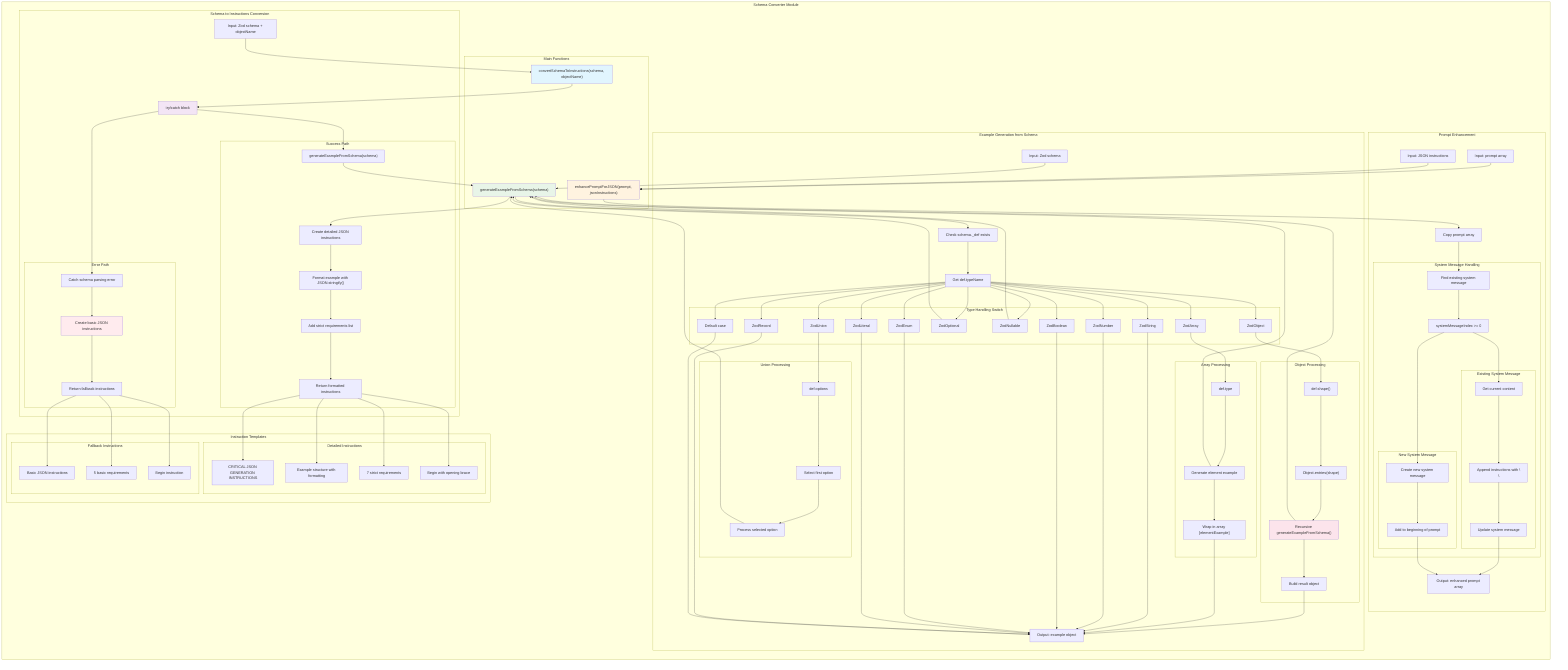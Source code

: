 graph TB
    %% Schema Converter - Core Implementation Layer
    %% File: mcp-server/src/custom-sdk/schema-converter.js
    
    subgraph "Schema Converter Module"
        direction TB
        
        subgraph "Main Functions"
            CONVERT_SCHEMA["convertSchemaToInstructions(schema, objectName)"]
            ENHANCE_PROMPT["enhancePromptForJSON(prompt, jsonInstructions)"]
            GENERATE_EXAMPLE["generateExampleFromSchema(schema)"]
        end
        
        subgraph "Schema to Instructions Conversion"
            direction TB
            
            INPUT_SCHEMA["Input: Zod schema + objectName"]
            TRY_CONVERT["try/catch block"]
            
            subgraph "Success Path"
                CALL_GENERATE["generateExampleFromSchema(schema)"]
                CREATE_INSTRUCTIONS["Create detailed JSON instructions"]
                FORMAT_EXAMPLE["Format example with JSON.stringify()"]
                ADD_REQUIREMENTS["Add strict requirements list"]
                SUCCESS_OUTPUT["Return formatted instructions"]
            end
            
            subgraph "Error Path"
                CATCH_ERROR["Catch schema parsing error"]
                FALLBACK_INSTRUCTIONS["Create basic JSON instructions"]
                FALLBACK_OUTPUT["Return fallback instructions"]
            end
        end
        
        subgraph "Example Generation from Schema"
            direction TB
            
            INPUT_SCHEMA_DEF["Input: Zod schema"]
            CHECK_SCHEMA["Check schema._def exists"]
            GET_TYPE_NAME["Get def.typeName"]
            
            subgraph "Type Handling Switch"
                ZOD_OBJECT["ZodObject"]
                ZOD_STRING["ZodString"]
                ZOD_NUMBER["ZodNumber"]
                ZOD_BOOLEAN["ZodBoolean"]
                ZOD_ARRAY["ZodArray"]
                ZOD_OPTIONAL["ZodOptional"]
                ZOD_NULLABLE["ZodNullable"]
                ZOD_ENUM["ZodEnum"]
                ZOD_LITERAL["ZodLiteral"]
                ZOD_UNION["ZodUnion"]
                ZOD_RECORD["ZodRecord"]
                ZOD_DEFAULT["Default case"]
            end
            
            subgraph "Object Processing"
                GET_SHAPE["def.shape()"]
                ITERATE_ENTRIES["Object.entries(shape)"]
                RECURSIVE_CALL["Recursive generateExampleFromSchema()"]
                BUILD_RESULT["Build result object"]
            end
            
            subgraph "Array Processing"
                GET_ELEMENT_TYPE["def.type"]
                GENERATE_ELEMENT["Generate element example"]
                WRAP_ARRAY["Wrap in array [elementExample]"]
            end
            
            subgraph "Union Processing"
                GET_OPTIONS["def.options"]
                SELECT_FIRST["Select first option"]
                PROCESS_OPTION["Process selected option"]
            end
            
            EXAMPLE_OUTPUT["Output: example object"]
        end
        
        subgraph "Prompt Enhancement"
            direction TB
            
            INPUT_PROMPT_ARRAY["Input: prompt array"]
            INPUT_INSTRUCTIONS["Input: JSON instructions"]
            COPY_PROMPT["Copy prompt array"]
            
            subgraph "System Message Handling"
                FIND_SYSTEM_MSG["Find existing system message"]
                CHECK_SYSTEM_EXISTS["systemMessageIndex >= 0"]
                
                subgraph "Existing System Message"
                    GET_CURRENT_CONTENT["Get current content"]
                    APPEND_INSTRUCTIONS["Append instructions with \\n\\n"]
                    UPDATE_SYSTEM_MSG["Update system message"]
                end
                
                subgraph "New System Message"
                    CREATE_SYSTEM_MSG["Create new system message"]
                    UNSHIFT_PROMPT["Add to beginning of prompt"]
                end
            end
            
            ENHANCED_OUTPUT["Output: enhanced prompt array"]
        end
        
        subgraph "Instruction Templates"
            direction TB
            
            subgraph "Detailed Instructions"
                CRITICAL_HEADER["CRITICAL JSON GENERATION INSTRUCTIONS"]
                STRUCTURE_EXAMPLE["Example structure with formatting"]
                STRICT_REQUIREMENTS["7 strict requirements"]
                BEGIN_INSTRUCTION["Begin with opening brace"]
            end
            
            subgraph "Fallback Instructions"
                BASIC_HEADER["Basic JSON instructions"]
                BASIC_REQUIREMENTS["5 basic requirements"]
                BASIC_BEGIN["Begin instruction"]
            end
        end
    end
    
    %% Schema to Instructions Flow
    INPUT_SCHEMA --> CONVERT_SCHEMA
    CONVERT_SCHEMA --> TRY_CONVERT
    TRY_CONVERT --> CALL_GENERATE
    TRY_CONVERT --> CATCH_ERROR
    
    CALL_GENERATE --> GENERATE_EXAMPLE
    GENERATE_EXAMPLE --> CREATE_INSTRUCTIONS
    CREATE_INSTRUCTIONS --> FORMAT_EXAMPLE
    FORMAT_EXAMPLE --> ADD_REQUIREMENTS
    ADD_REQUIREMENTS --> SUCCESS_OUTPUT
    
    CATCH_ERROR --> FALLBACK_INSTRUCTIONS
    FALLBACK_INSTRUCTIONS --> FALLBACK_OUTPUT
    
    %% Example Generation Flow
    INPUT_SCHEMA_DEF --> GENERATE_EXAMPLE
    GENERATE_EXAMPLE --> CHECK_SCHEMA
    CHECK_SCHEMA --> GET_TYPE_NAME
    GET_TYPE_NAME --> ZOD_OBJECT
    GET_TYPE_NAME --> ZOD_STRING
    GET_TYPE_NAME --> ZOD_NUMBER
    GET_TYPE_NAME --> ZOD_BOOLEAN
    GET_TYPE_NAME --> ZOD_ARRAY
    GET_TYPE_NAME --> ZOD_OPTIONAL
    GET_TYPE_NAME --> ZOD_NULLABLE
    GET_TYPE_NAME --> ZOD_ENUM
    GET_TYPE_NAME --> ZOD_LITERAL
    GET_TYPE_NAME --> ZOD_UNION
    GET_TYPE_NAME --> ZOD_RECORD
    GET_TYPE_NAME --> ZOD_DEFAULT
    
    %% Object Processing
    ZOD_OBJECT --> GET_SHAPE
    GET_SHAPE --> ITERATE_ENTRIES
    ITERATE_ENTRIES --> RECURSIVE_CALL
    RECURSIVE_CALL --> GENERATE_EXAMPLE
    RECURSIVE_CALL --> BUILD_RESULT
    BUILD_RESULT --> EXAMPLE_OUTPUT
    
    %% Array Processing
    ZOD_ARRAY --> GET_ELEMENT_TYPE
    GET_ELEMENT_TYPE --> GENERATE_ELEMENT
    GENERATE_ELEMENT --> GENERATE_EXAMPLE
    GENERATE_ELEMENT --> WRAP_ARRAY
    WRAP_ARRAY --> EXAMPLE_OUTPUT
    
    %% Union Processing
    ZOD_UNION --> GET_OPTIONS
    GET_OPTIONS --> SELECT_FIRST
    SELECT_FIRST --> PROCESS_OPTION
    PROCESS_OPTION --> GENERATE_EXAMPLE
    
    %% Simple Types
    ZOD_STRING --> EXAMPLE_OUTPUT
    ZOD_NUMBER --> EXAMPLE_OUTPUT
    ZOD_BOOLEAN --> EXAMPLE_OUTPUT
    ZOD_ENUM --> EXAMPLE_OUTPUT
    ZOD_LITERAL --> EXAMPLE_OUTPUT
    ZOD_OPTIONAL --> GENERATE_EXAMPLE
    ZOD_NULLABLE --> GENERATE_EXAMPLE
    ZOD_RECORD --> EXAMPLE_OUTPUT
    ZOD_DEFAULT --> EXAMPLE_OUTPUT
    
    %% Prompt Enhancement Flow
    INPUT_PROMPT_ARRAY --> ENHANCE_PROMPT
    INPUT_INSTRUCTIONS --> ENHANCE_PROMPT
    ENHANCE_PROMPT --> COPY_PROMPT
    COPY_PROMPT --> FIND_SYSTEM_MSG
    FIND_SYSTEM_MSG --> CHECK_SYSTEM_EXISTS
    
    CHECK_SYSTEM_EXISTS --> GET_CURRENT_CONTENT
    GET_CURRENT_CONTENT --> APPEND_INSTRUCTIONS
    APPEND_INSTRUCTIONS --> UPDATE_SYSTEM_MSG
    UPDATE_SYSTEM_MSG --> ENHANCED_OUTPUT
    
    CHECK_SYSTEM_EXISTS --> CREATE_SYSTEM_MSG
    CREATE_SYSTEM_MSG --> UNSHIFT_PROMPT
    UNSHIFT_PROMPT --> ENHANCED_OUTPUT
    
    %% Template Usage
    SUCCESS_OUTPUT --> CRITICAL_HEADER
    SUCCESS_OUTPUT --> STRUCTURE_EXAMPLE
    SUCCESS_OUTPUT --> STRICT_REQUIREMENTS
    SUCCESS_OUTPUT --> BEGIN_INSTRUCTION
    
    FALLBACK_OUTPUT --> BASIC_HEADER
    FALLBACK_OUTPUT --> BASIC_REQUIREMENTS
    FALLBACK_OUTPUT --> BASIC_BEGIN
    
    style CONVERT_SCHEMA fill:#e1f5fe
    style GENERATE_EXAMPLE fill:#e8f5e8
    style ENHANCE_PROMPT fill:#fff3e0
    style TRY_CONVERT fill:#f3e5f5
    style RECURSIVE_CALL fill:#fce4ec
    style FALLBACK_INSTRUCTIONS fill:#ffebee